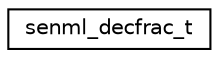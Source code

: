 digraph "Graphical Class Hierarchy"
{
 // LATEX_PDF_SIZE
  edge [fontname="Helvetica",fontsize="10",labelfontname="Helvetica",labelfontsize="10"];
  node [fontname="Helvetica",fontsize="10",shape=record];
  rankdir="LR";
  Node0 [label="senml_decfrac_t",height=0.2,width=0.4,color="black", fillcolor="white", style="filled",URL="$structsenml__decfrac__t.html",tooltip="Decimal fraction containing a value in the form of m * 10^e."];
}

